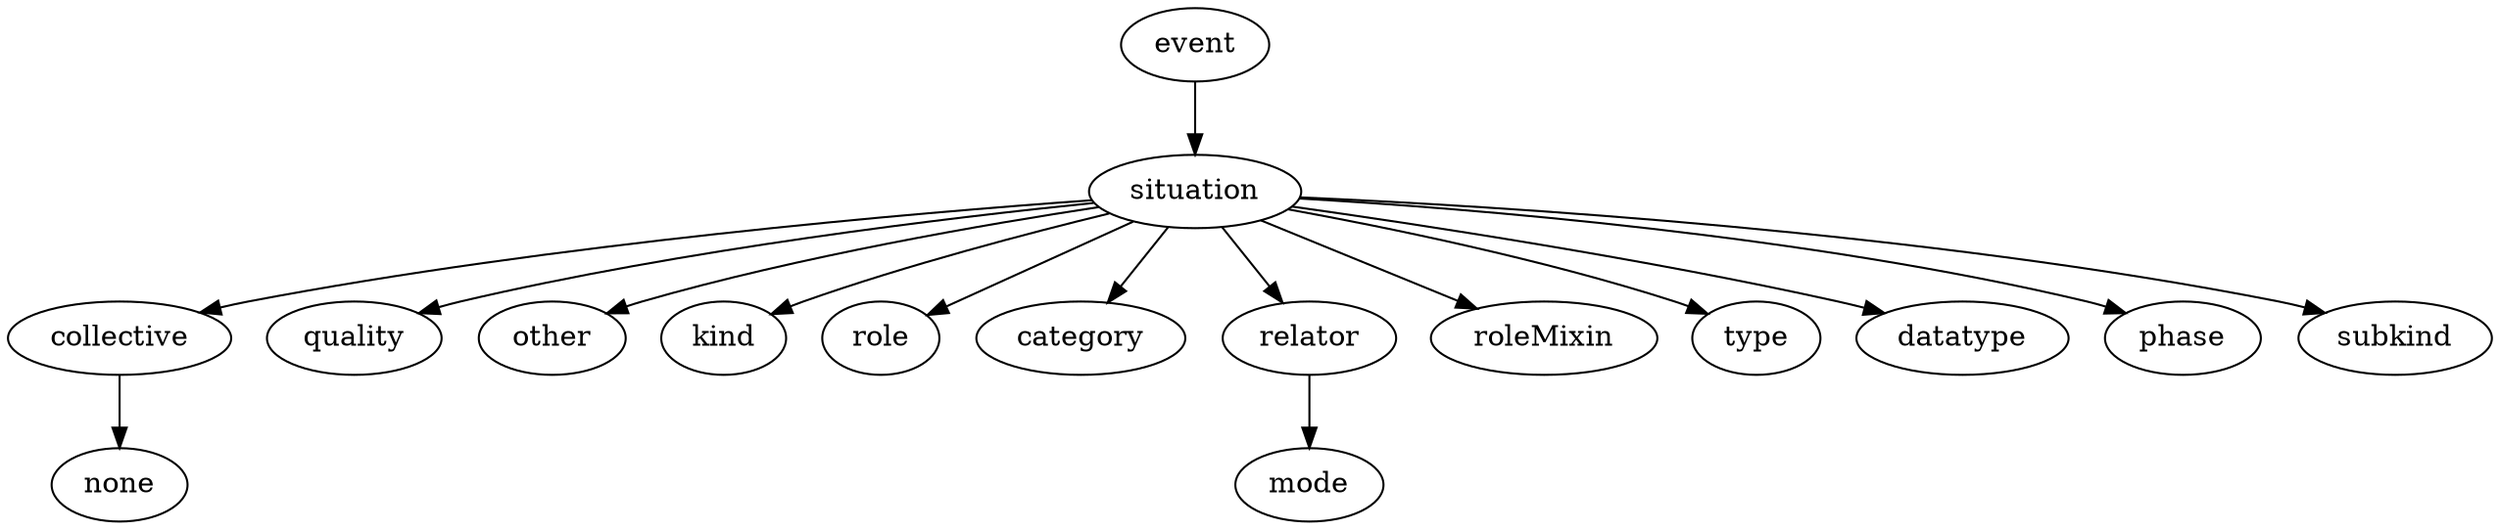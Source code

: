 strict digraph  {
event;
situation;
collective;
quality;
other;
kind;
role;
category;
relator;
roleMixin;
type;
datatype;
phase;
subkind;
none;
mode;
event -> situation;
situation -> collective;
situation -> quality;
situation -> other;
situation -> kind;
situation -> role;
situation -> category;
situation -> relator;
situation -> roleMixin;
situation -> type;
situation -> datatype;
situation -> phase;
situation -> subkind;
collective -> none;
relator -> mode;
}
